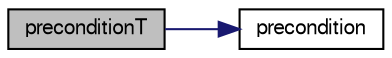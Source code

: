 digraph "preconditionT"
{
  bgcolor="transparent";
  edge [fontname="FreeSans",fontsize="10",labelfontname="FreeSans",labelfontsize="10"];
  node [fontname="FreeSans",fontsize="10",shape=record];
  rankdir="LR";
  Node18 [label="preconditionT",height=0.2,width=0.4,color="black", fillcolor="grey75", style="filled", fontcolor="black"];
  Node18 -> Node19 [color="midnightblue",fontsize="10",style="solid",fontname="FreeSans"];
  Node19 [label="precondition",height=0.2,width=0.4,color="black",URL="$a26822.html#a51b8ec42b9f4cc74daa82035fcab5397",tooltip="Return wA the preconditioned form of residual rA. "];
}
